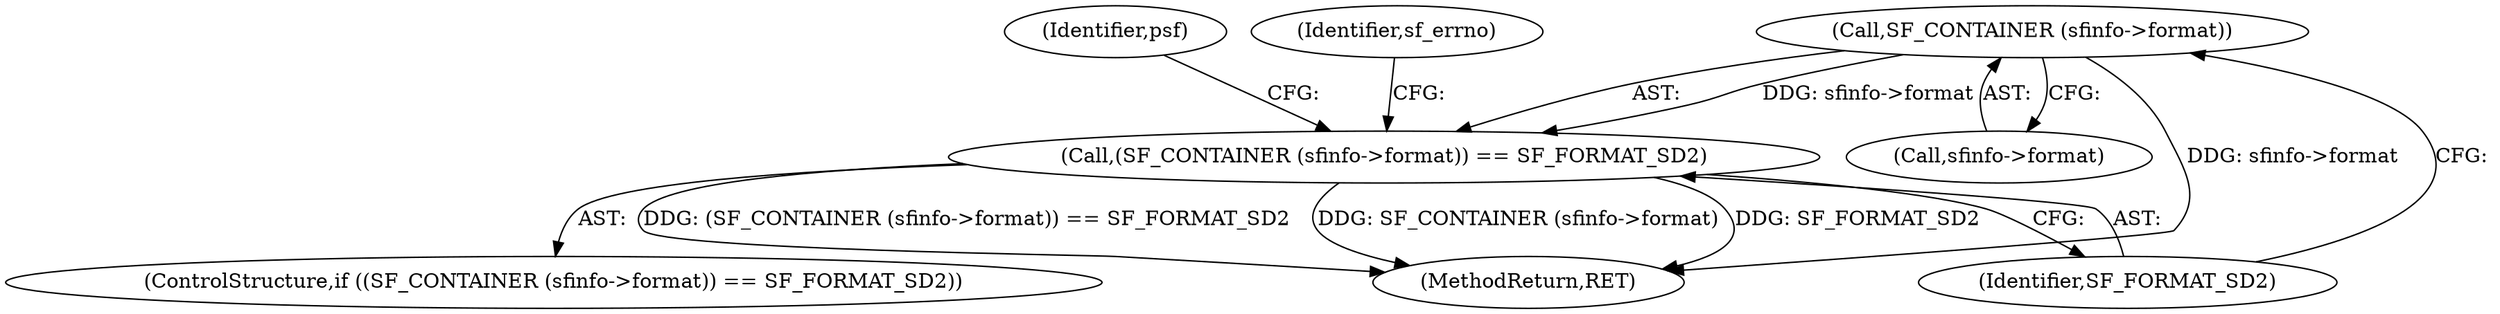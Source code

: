 digraph "0_libsndfile_708e996c87c5fae77b104ccfeb8f6db784c32074_20@pointer" {
"1000110" [label="(Call,SF_CONTAINER (sfinfo->format))"];
"1000109" [label="(Call,(SF_CONTAINER (sfinfo->format)) == SF_FORMAT_SD2)"];
"1000109" [label="(Call,(SF_CONTAINER (sfinfo->format)) == SF_FORMAT_SD2)"];
"1000114" [label="(Identifier,SF_FORMAT_SD2)"];
"1000108" [label="(ControlStructure,if ((SF_CONTAINER (sfinfo->format)) == SF_FORMAT_SD2))"];
"1000111" [label="(Call,sfinfo->format)"];
"1000110" [label="(Call,SF_CONTAINER (sfinfo->format))"];
"1000174" [label="(MethodReturn,RET)"];
"1000124" [label="(Identifier,psf)"];
"1000117" [label="(Identifier,sf_errno)"];
"1000110" -> "1000109"  [label="AST: "];
"1000110" -> "1000111"  [label="CFG: "];
"1000111" -> "1000110"  [label="AST: "];
"1000114" -> "1000110"  [label="CFG: "];
"1000110" -> "1000174"  [label="DDG: sfinfo->format"];
"1000110" -> "1000109"  [label="DDG: sfinfo->format"];
"1000109" -> "1000108"  [label="AST: "];
"1000109" -> "1000114"  [label="CFG: "];
"1000114" -> "1000109"  [label="AST: "];
"1000117" -> "1000109"  [label="CFG: "];
"1000124" -> "1000109"  [label="CFG: "];
"1000109" -> "1000174"  [label="DDG: SF_FORMAT_SD2"];
"1000109" -> "1000174"  [label="DDG: (SF_CONTAINER (sfinfo->format)) == SF_FORMAT_SD2"];
"1000109" -> "1000174"  [label="DDG: SF_CONTAINER (sfinfo->format)"];
}
